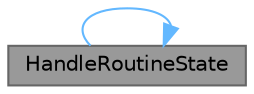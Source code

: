 digraph "HandleRoutineState"
{
 // LATEX_PDF_SIZE
  bgcolor="transparent";
  edge [fontname=Helvetica,fontsize=10,labelfontname=Helvetica,labelfontsize=10];
  node [fontname=Helvetica,fontsize=10,shape=box,height=0.2,width=0.4];
  rankdir="LR";
  Node1 [id="Node000001",label="HandleRoutineState",height=0.2,width=0.4,color="gray40", fillcolor="grey60", style="filled", fontcolor="black",tooltip="Handles the routine operation state."];
  Node1 -> Node1 [id="edge1_Node000001_Node000001",color="steelblue1",style="solid",tooltip=" "];
}
